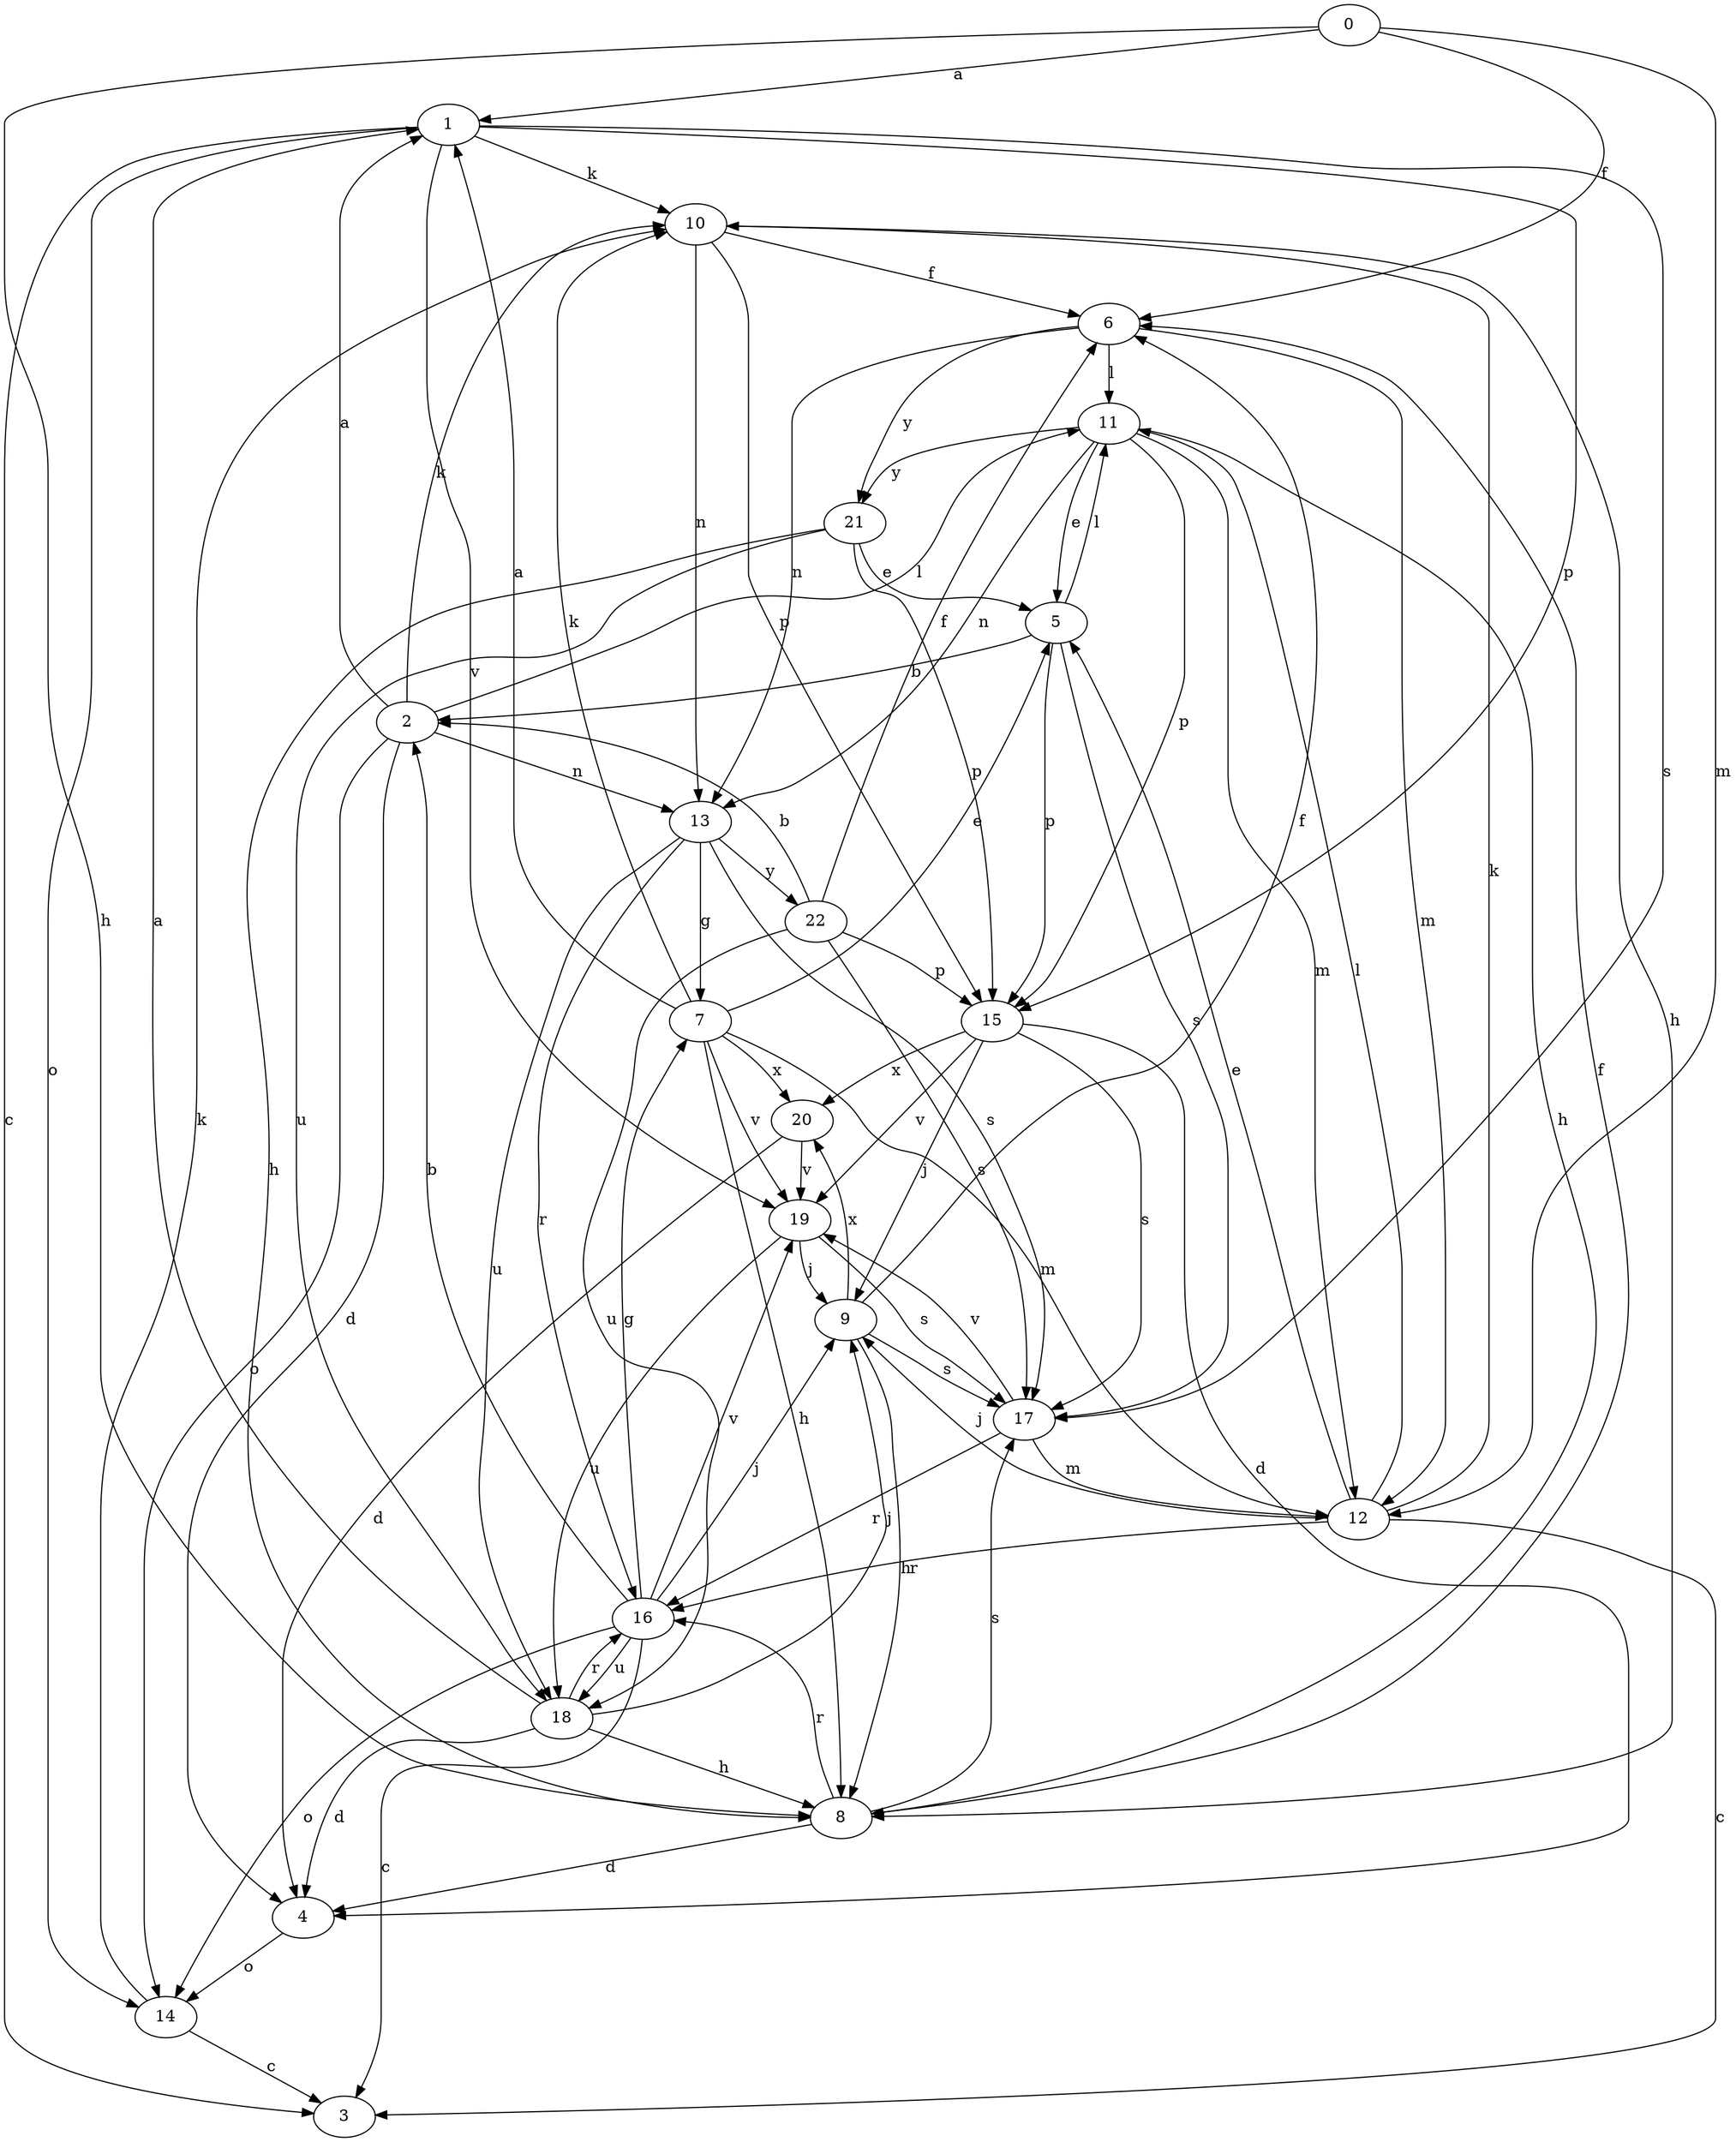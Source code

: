 strict digraph  {
0;
1;
2;
3;
4;
5;
6;
7;
8;
9;
10;
11;
12;
13;
14;
15;
16;
17;
18;
19;
20;
21;
22;
0 -> 1  [label=a];
0 -> 6  [label=f];
0 -> 8  [label=h];
0 -> 12  [label=m];
1 -> 3  [label=c];
1 -> 10  [label=k];
1 -> 14  [label=o];
1 -> 15  [label=p];
1 -> 17  [label=s];
1 -> 19  [label=v];
2 -> 1  [label=a];
2 -> 4  [label=d];
2 -> 10  [label=k];
2 -> 11  [label=l];
2 -> 13  [label=n];
2 -> 14  [label=o];
4 -> 14  [label=o];
5 -> 2  [label=b];
5 -> 11  [label=l];
5 -> 15  [label=p];
5 -> 17  [label=s];
6 -> 11  [label=l];
6 -> 12  [label=m];
6 -> 13  [label=n];
6 -> 21  [label=y];
7 -> 1  [label=a];
7 -> 5  [label=e];
7 -> 8  [label=h];
7 -> 10  [label=k];
7 -> 12  [label=m];
7 -> 19  [label=v];
7 -> 20  [label=x];
8 -> 4  [label=d];
8 -> 6  [label=f];
8 -> 16  [label=r];
8 -> 17  [label=s];
9 -> 6  [label=f];
9 -> 8  [label=h];
9 -> 17  [label=s];
9 -> 20  [label=x];
10 -> 6  [label=f];
10 -> 8  [label=h];
10 -> 13  [label=n];
10 -> 15  [label=p];
11 -> 5  [label=e];
11 -> 8  [label=h];
11 -> 12  [label=m];
11 -> 13  [label=n];
11 -> 15  [label=p];
11 -> 21  [label=y];
12 -> 3  [label=c];
12 -> 5  [label=e];
12 -> 9  [label=j];
12 -> 10  [label=k];
12 -> 11  [label=l];
12 -> 16  [label=r];
13 -> 7  [label=g];
13 -> 16  [label=r];
13 -> 17  [label=s];
13 -> 18  [label=u];
13 -> 22  [label=y];
14 -> 3  [label=c];
14 -> 10  [label=k];
15 -> 4  [label=d];
15 -> 9  [label=j];
15 -> 17  [label=s];
15 -> 19  [label=v];
15 -> 20  [label=x];
16 -> 2  [label=b];
16 -> 3  [label=c];
16 -> 7  [label=g];
16 -> 9  [label=j];
16 -> 14  [label=o];
16 -> 18  [label=u];
16 -> 19  [label=v];
17 -> 12  [label=m];
17 -> 16  [label=r];
17 -> 19  [label=v];
18 -> 1  [label=a];
18 -> 4  [label=d];
18 -> 8  [label=h];
18 -> 9  [label=j];
18 -> 16  [label=r];
19 -> 9  [label=j];
19 -> 17  [label=s];
19 -> 18  [label=u];
20 -> 4  [label=d];
20 -> 19  [label=v];
21 -> 5  [label=e];
21 -> 8  [label=h];
21 -> 15  [label=p];
21 -> 18  [label=u];
22 -> 2  [label=b];
22 -> 6  [label=f];
22 -> 15  [label=p];
22 -> 17  [label=s];
22 -> 18  [label=u];
}
